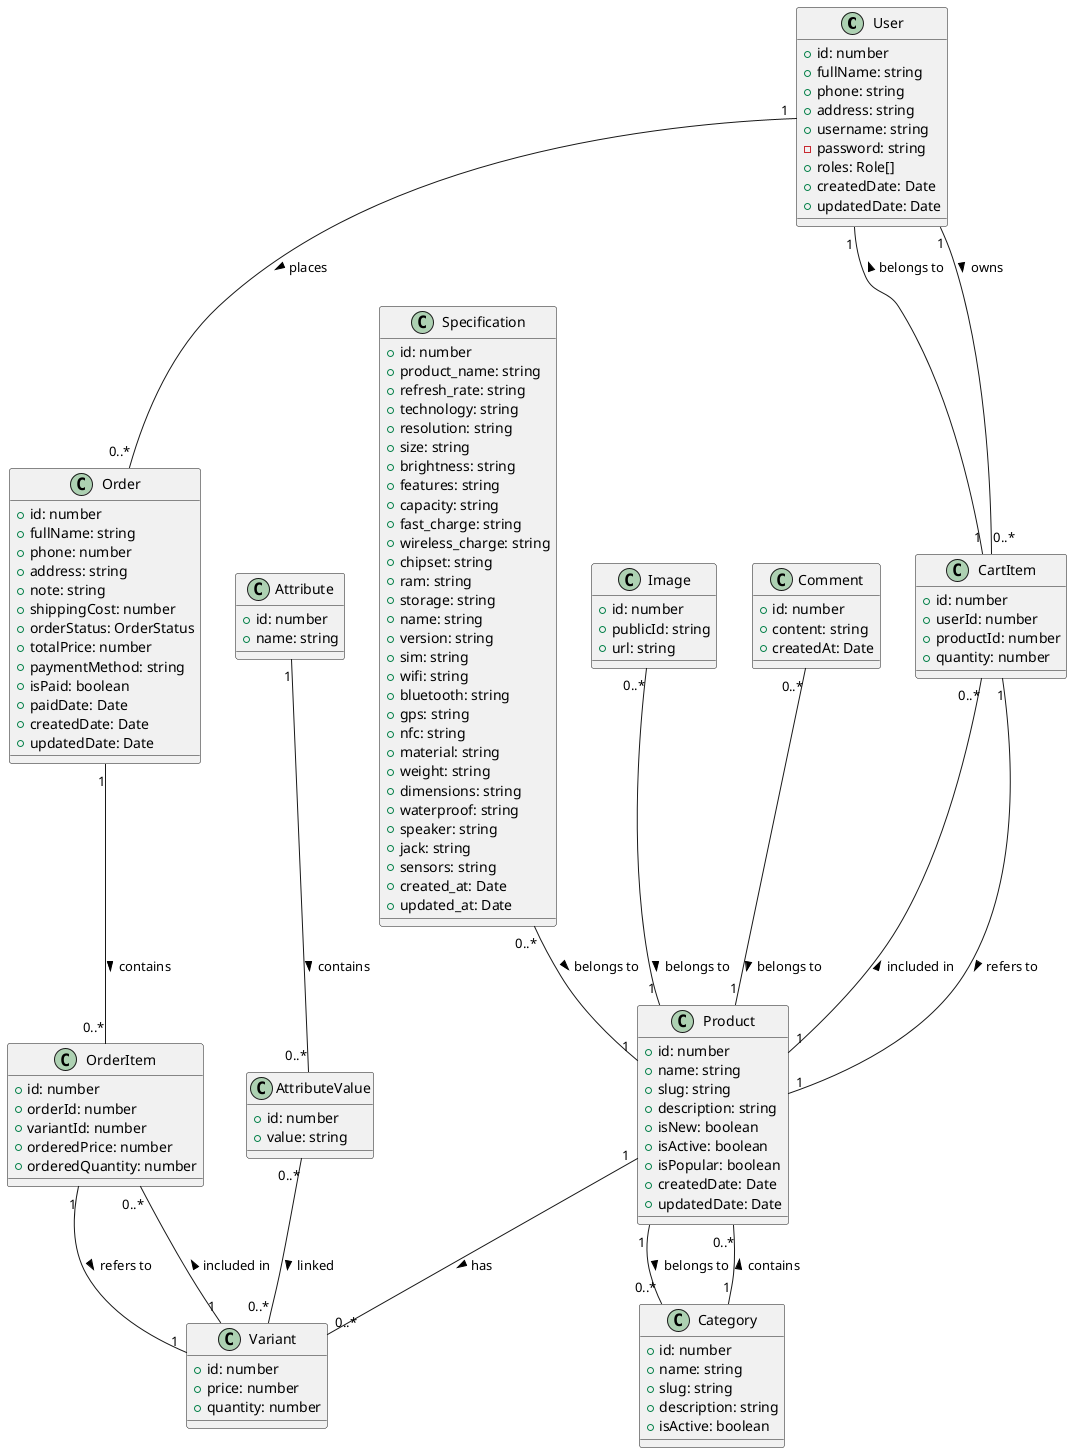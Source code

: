 @startuml
class User {
  +id: number
  +fullName: string
  +phone: string
  +address: string
  +username: string
  -password: string
  +roles: Role[]
  +createdDate: Date
  +updatedDate: Date
}

class Product {
  +id: number
  +name: string
  +slug: string
  +description: string
  +isNew: boolean
  +isActive: boolean
  +isPopular: boolean
  +createdDate: Date
  +updatedDate: Date
}

class Order {
  +id: number
  +fullName: string
  +phone: number
  +address: string
  +note: string
  +shippingCost: number
  +orderStatus: OrderStatus
  +totalPrice: number
  +paymentMethod: string
  +isPaid: boolean
  +paidDate: Date
  +createdDate: Date
  +updatedDate: Date
}

class OrderItem {
  +id: number
  +orderId: number
  +variantId: number
  +orderedPrice: number
  +orderedQuantity: number
}

class Category {
  +id: number
  +name: string
  +slug: string
  +description: string
  +isActive: boolean
}

class CartItem {
  +id: number
  +userId: number
  +productId: number
  +quantity: number
}

class Variant {
  +id: number
  +price: number
  +quantity: number
}

User "1" -- "0..*" Order : places >
User "1" -- "0..*" CartItem : owns >
Order "1" -- "0..*" OrderItem : contains >
OrderItem "1" -- "1" Variant : refers to >
Product "1" -- "0..*" Category : belongs to >
Product "1" -- "0..*" CartItem : included in >
Product "1" -- "0..*" Variant : has >
Category "1" -- "0..*" Product : contains >
Variant "1" -- "0..*" OrderItem : included in >
CartItem "1" -- "1" User : belongs to >
CartItem "1" -- "1" Product : refers to >

class Attribute {
  +id: number
  +name: string
}

class Specification {
  +id: number
  +product_name: string
  +refresh_rate: string
  +technology: string
  +resolution: string
  +size: string
  +brightness: string
  +features: string
  +capacity: string
  +fast_charge: string
  +wireless_charge: string
  +chipset: string
  +ram: string
  +storage: string
  +name: string
  +version: string
  +sim: string
  +wifi: string
  +bluetooth: string
  +gps: string
  +nfc: string
  +material: string
  +weight: string
  +dimensions: string
  +waterproof: string
  +speaker: string
  +jack: string
  +sensors: string
  +created_at: Date
  +updated_at: Date
}

class AttributeValue {
  +id: number
  +value: string
}

class Image {
  +id: number
  +publicId: string
  +url: string
}

class Comment {
  +id: number
  +content: string
  +createdAt: Date
}

Attribute "1" -- "0..*" AttributeValue : contains >
AttributeValue "0..*" -- "0..*" Variant : linked >
Specification "0..*" -- "1" Product : belongs to >
Image "0..*" -- "1" Product : belongs to >
Comment "0..*" -- "1" Product : belongs to >
